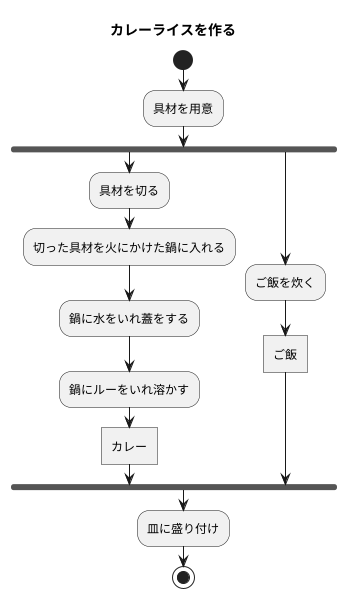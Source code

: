 @startuml
title カレーライスを作る

start
:具材を用意;
fork
:具材を切る;
:切った具材を火にかけた鍋に入れる;
:鍋に水をいれ蓋をする;
:鍋にルーをいれ溶かす;
:カレー]


fork again
:ご飯を炊く;
:ご飯]
end fork
:皿に盛り付け;
stop
@enduml
